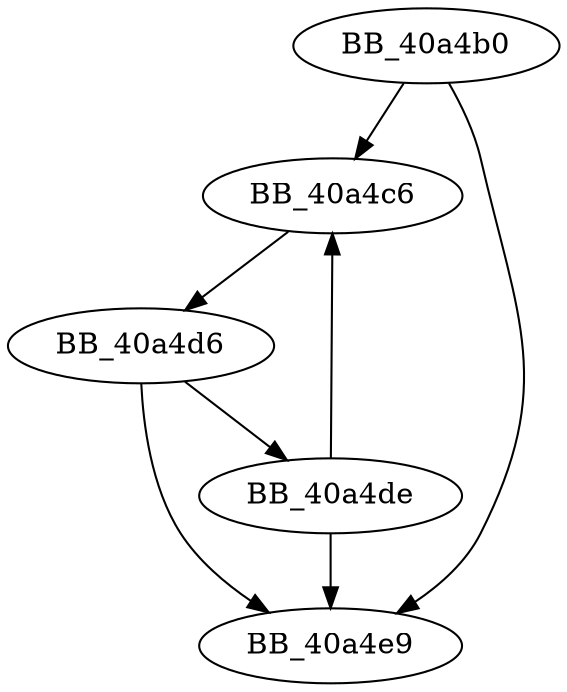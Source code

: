 DiGraph sub_40A4B0{
BB_40a4b0->BB_40a4c6
BB_40a4b0->BB_40a4e9
BB_40a4c6->BB_40a4d6
BB_40a4d6->BB_40a4de
BB_40a4d6->BB_40a4e9
BB_40a4de->BB_40a4c6
BB_40a4de->BB_40a4e9
}
